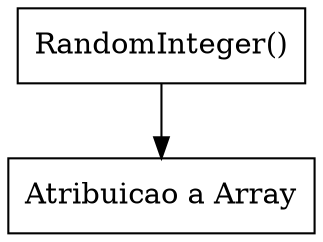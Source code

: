 digraph DFG_Initialize {
    node [shape=box];
    n1 [label="RandomInteger()"];
    n2 [label="Atribuicao a Array"];
    n1 -> n2;
}